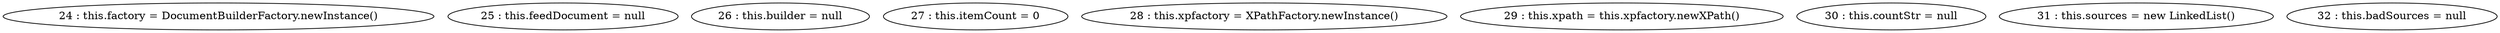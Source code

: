 digraph G {
"24 : this.factory = DocumentBuilderFactory.newInstance()"
"25 : this.feedDocument = null"
"26 : this.builder = null"
"27 : this.itemCount = 0"
"28 : this.xpfactory = XPathFactory.newInstance()"
"29 : this.xpath = this.xpfactory.newXPath()"
"30 : this.countStr = null"
"31 : this.sources = new LinkedList()"
"32 : this.badSources = null"
}